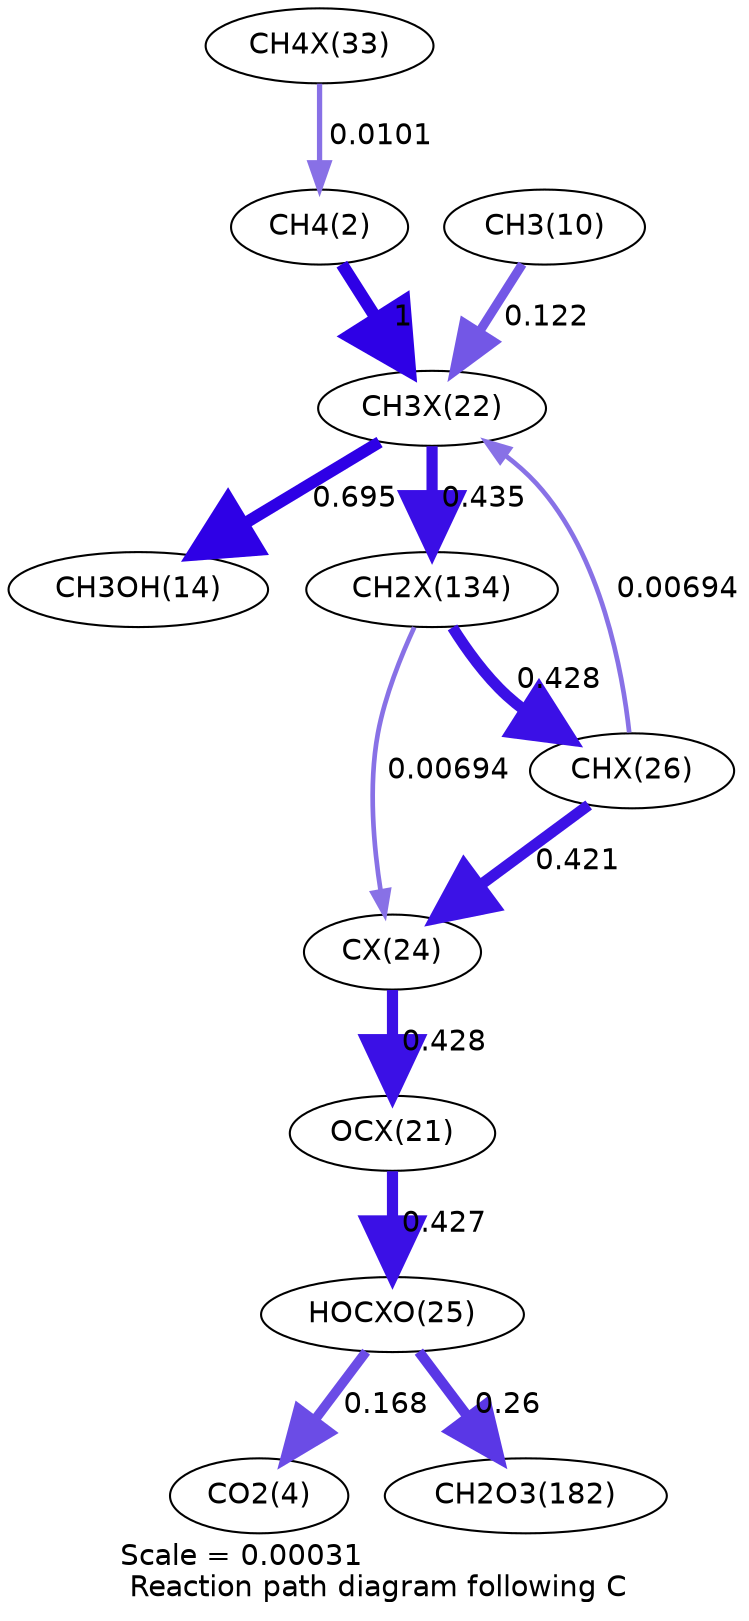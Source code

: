 digraph reaction_paths {
center=1;
s40 -> s4[fontname="Helvetica", penwidth=2.53, arrowsize=1.27, color="0.7, 0.51, 0.9"
, label=" 0.0101"];
s4 -> s34[fontname="Helvetica", penwidth=6, arrowsize=3, color="0.7, 1.5, 0.9"
, label=" 1"];
s12 -> s34[fontname="Helvetica", penwidth=4.41, arrowsize=2.21, color="0.7, 0.622, 0.9"
, label=" 0.122"];
s34 -> s16[fontname="Helvetica", penwidth=5.73, arrowsize=2.86, color="0.7, 1.2, 0.9"
, label=" 0.695"];
s34 -> s50[fontname="Helvetica", penwidth=5.37, arrowsize=2.69, color="0.7, 0.935, 0.9"
, label=" 0.435"];
s38 -> s34[fontname="Helvetica", penwidth=2.25, arrowsize=1.12, color="0.7, 0.507, 0.9"
, label=" 0.00694"];
s50 -> s38[fontname="Helvetica", penwidth=5.36, arrowsize=2.68, color="0.7, 0.928, 0.9"
, label=" 0.428"];
s50 -> s36[fontname="Helvetica", penwidth=2.25, arrowsize=1.12, color="0.7, 0.507, 0.9"
, label=" 0.00694"];
s38 -> s36[fontname="Helvetica", penwidth=5.35, arrowsize=2.67, color="0.7, 0.921, 0.9"
, label=" 0.421"];
s36 -> s33[fontname="Helvetica", penwidth=5.36, arrowsize=2.68, color="0.7, 0.928, 0.9"
, label=" 0.428"];
s33 -> s37[fontname="Helvetica", penwidth=5.36, arrowsize=2.68, color="0.7, 0.927, 0.9"
, label=" 0.427"];
s37 -> s6[fontname="Helvetica", penwidth=4.65, arrowsize=2.33, color="0.7, 0.668, 0.9"
, label=" 0.168"];
s37 -> s28[fontname="Helvetica", penwidth=4.98, arrowsize=2.49, color="0.7, 0.76, 0.9"
, label=" 0.26"];
s4 [ fontname="Helvetica", label="CH4(2)"];
s6 [ fontname="Helvetica", label="CO2(4)"];
s12 [ fontname="Helvetica", label="CH3(10)"];
s16 [ fontname="Helvetica", label="CH3OH(14)"];
s28 [ fontname="Helvetica", label="CH2O3(182)"];
s33 [ fontname="Helvetica", label="OCX(21)"];
s34 [ fontname="Helvetica", label="CH3X(22)"];
s36 [ fontname="Helvetica", label="CX(24)"];
s37 [ fontname="Helvetica", label="HOCXO(25)"];
s38 [ fontname="Helvetica", label="CHX(26)"];
s40 [ fontname="Helvetica", label="CH4X(33)"];
s50 [ fontname="Helvetica", label="CH2X(134)"];
 label = "Scale = 0.00031\l Reaction path diagram following C";
 fontname = "Helvetica";
}
